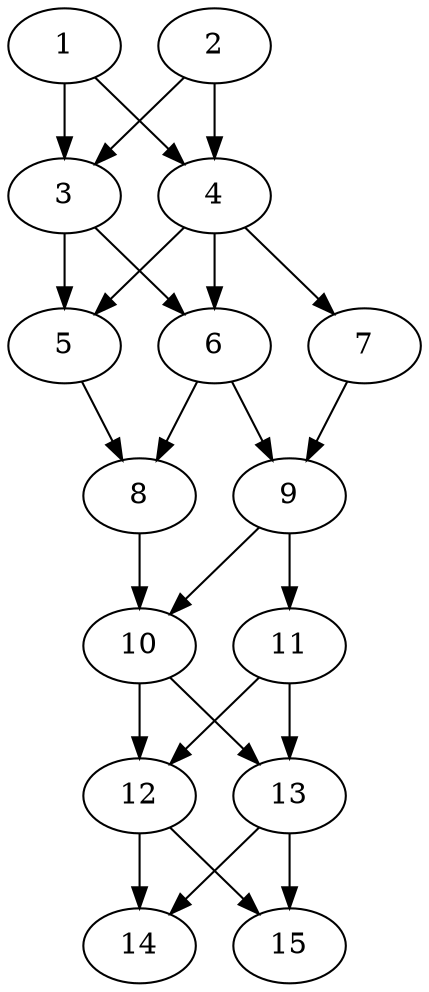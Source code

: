 // DAG automatically generated by daggen at Thu Oct  3 13:59:26 2019
// ./daggen --dot -n 15 --ccr 0.4 --fat 0.5 --regular 0.7 --density 0.7 --mindata 5242880 --maxdata 52428800 
digraph G {
  1 [size="21452800", alpha="0.01", expect_size="8581120"] 
  1 -> 3 [size ="8581120"]
  1 -> 4 [size ="8581120"]
  2 [size="123678720", alpha="0.03", expect_size="49471488"] 
  2 -> 3 [size ="49471488"]
  2 -> 4 [size ="49471488"]
  3 [size="73520640", alpha="0.11", expect_size="29408256"] 
  3 -> 5 [size ="29408256"]
  3 -> 6 [size ="29408256"]
  4 [size="120192000", alpha="0.12", expect_size="48076800"] 
  4 -> 5 [size ="48076800"]
  4 -> 6 [size ="48076800"]
  4 -> 7 [size ="48076800"]
  5 [size="75028480", alpha="0.16", expect_size="30011392"] 
  5 -> 8 [size ="30011392"]
  6 [size="99717120", alpha="0.14", expect_size="39886848"] 
  6 -> 8 [size ="39886848"]
  6 -> 9 [size ="39886848"]
  7 [size="15726080", alpha="0.02", expect_size="6290432"] 
  7 -> 9 [size ="6290432"]
  8 [size="38236160", alpha="0.13", expect_size="15294464"] 
  8 -> 10 [size ="15294464"]
  9 [size="51781120", alpha="0.04", expect_size="20712448"] 
  9 -> 10 [size ="20712448"]
  9 -> 11 [size ="20712448"]
  10 [size="58813440", alpha="0.06", expect_size="23525376"] 
  10 -> 12 [size ="23525376"]
  10 -> 13 [size ="23525376"]
  11 [size="92541440", alpha="0.18", expect_size="37016576"] 
  11 -> 12 [size ="37016576"]
  11 -> 13 [size ="37016576"]
  12 [size="101271040", alpha="0.13", expect_size="40508416"] 
  12 -> 14 [size ="40508416"]
  12 -> 15 [size ="40508416"]
  13 [size="117757440", alpha="0.16", expect_size="47102976"] 
  13 -> 14 [size ="47102976"]
  13 -> 15 [size ="47102976"]
  14 [size="66273280", alpha="0.10", expect_size="26509312"] 
  15 [size="19566080", alpha="0.16", expect_size="7826432"] 
}
